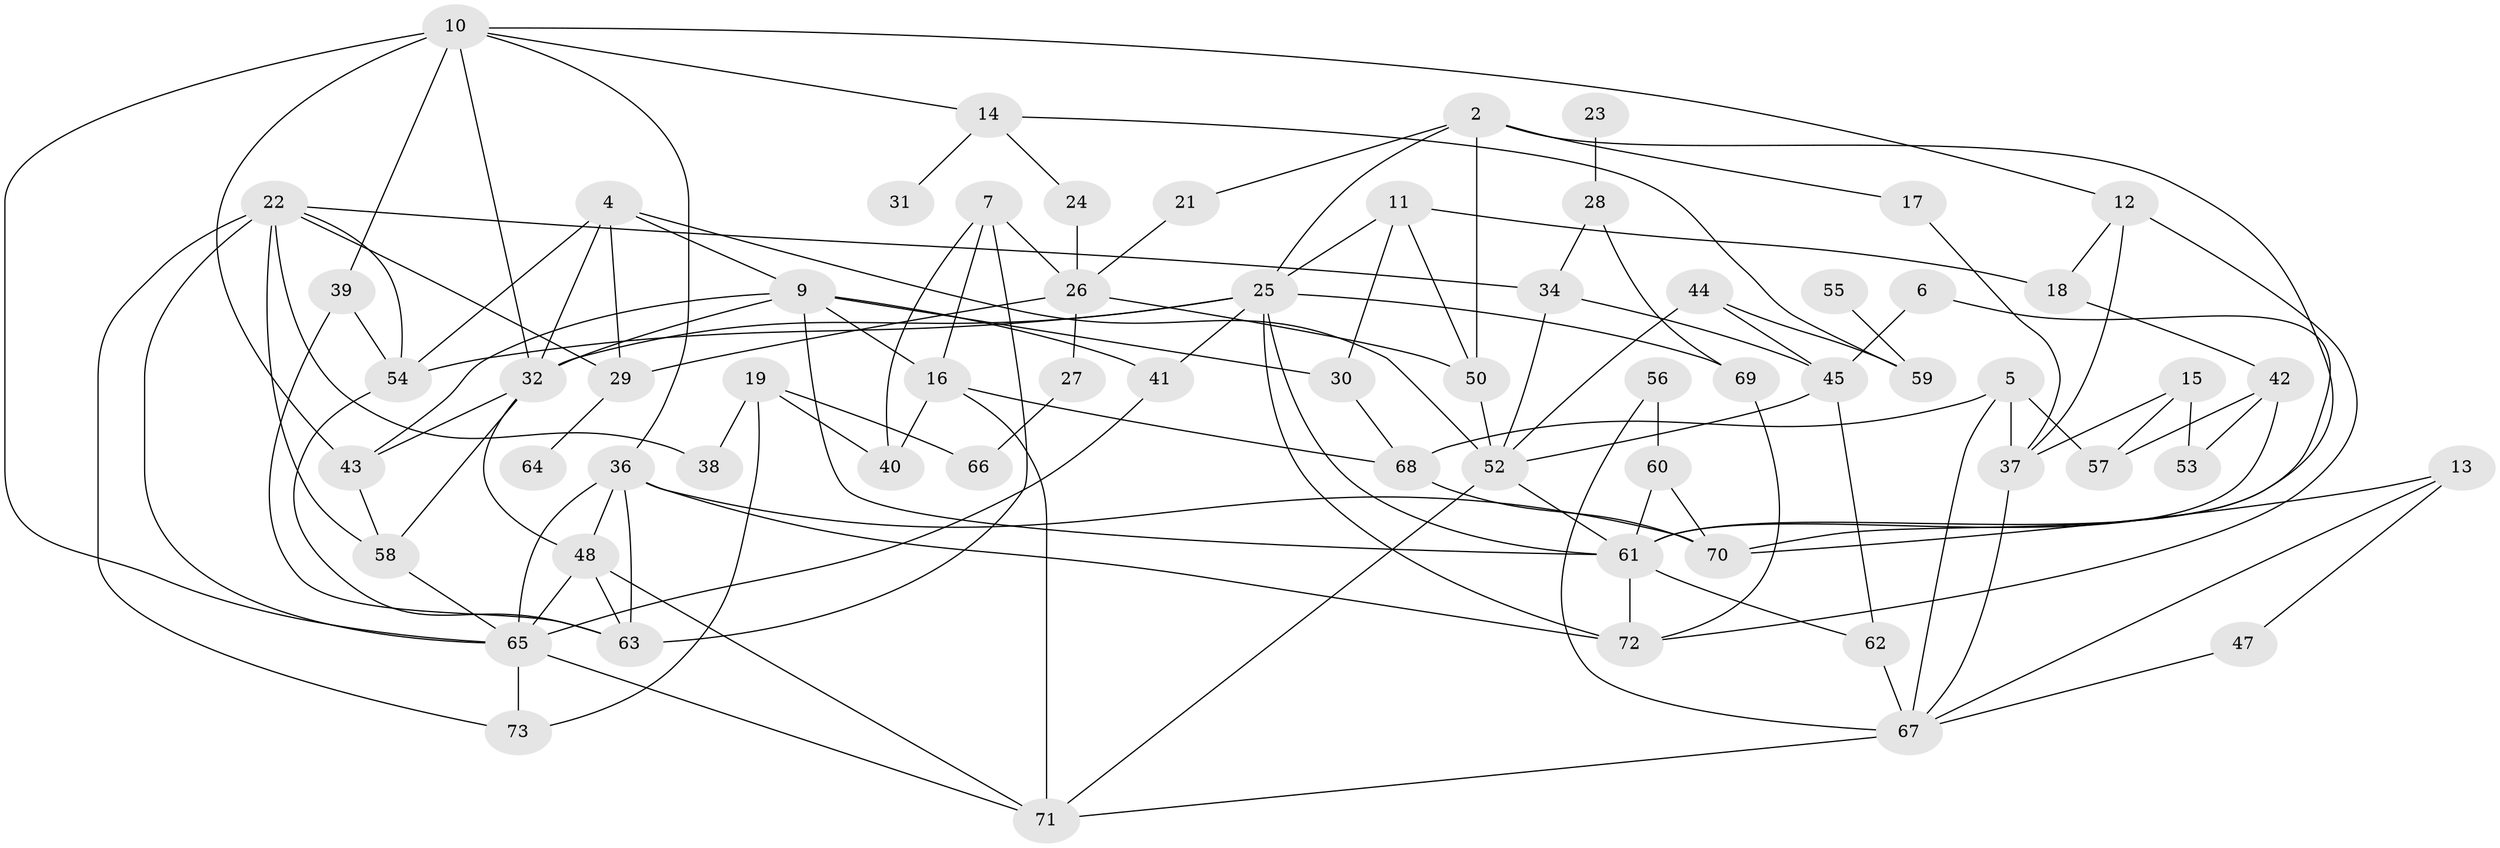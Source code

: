 // original degree distribution, {3: 0.2465753424657534, 4: 0.1506849315068493, 1: 0.1232876712328767, 0: 0.06164383561643835, 5: 0.1095890410958904, 7: 0.0136986301369863, 2: 0.2602739726027397, 6: 0.0273972602739726, 8: 0.00684931506849315}
// Generated by graph-tools (version 1.1) at 2025/00/03/09/25 03:00:51]
// undirected, 64 vertices, 127 edges
graph export_dot {
graph [start="1"]
  node [color=gray90,style=filled];
  2;
  4;
  5;
  6;
  7;
  9;
  10;
  11;
  12;
  13;
  14;
  15;
  16;
  17;
  18;
  19;
  21;
  22;
  23;
  24;
  25;
  26;
  27;
  28;
  29;
  30;
  31;
  32;
  34;
  36;
  37;
  38;
  39;
  40;
  41;
  42;
  43;
  44;
  45;
  47;
  48;
  50;
  52;
  53;
  54;
  55;
  56;
  57;
  58;
  59;
  60;
  61;
  62;
  63;
  64;
  65;
  66;
  67;
  68;
  69;
  70;
  71;
  72;
  73;
  2 -- 17 [weight=1.0];
  2 -- 21 [weight=1.0];
  2 -- 25 [weight=1.0];
  2 -- 50 [weight=1.0];
  2 -- 61 [weight=1.0];
  4 -- 9 [weight=1.0];
  4 -- 29 [weight=1.0];
  4 -- 32 [weight=1.0];
  4 -- 52 [weight=1.0];
  4 -- 54 [weight=2.0];
  5 -- 37 [weight=1.0];
  5 -- 57 [weight=1.0];
  5 -- 67 [weight=1.0];
  5 -- 68 [weight=1.0];
  6 -- 45 [weight=1.0];
  6 -- 70 [weight=1.0];
  7 -- 16 [weight=1.0];
  7 -- 26 [weight=1.0];
  7 -- 40 [weight=1.0];
  7 -- 63 [weight=1.0];
  9 -- 16 [weight=1.0];
  9 -- 30 [weight=1.0];
  9 -- 32 [weight=1.0];
  9 -- 41 [weight=1.0];
  9 -- 43 [weight=1.0];
  9 -- 61 [weight=2.0];
  10 -- 12 [weight=1.0];
  10 -- 14 [weight=1.0];
  10 -- 32 [weight=1.0];
  10 -- 36 [weight=1.0];
  10 -- 39 [weight=1.0];
  10 -- 43 [weight=1.0];
  10 -- 65 [weight=1.0];
  11 -- 18 [weight=1.0];
  11 -- 25 [weight=1.0];
  11 -- 30 [weight=1.0];
  11 -- 50 [weight=1.0];
  12 -- 18 [weight=1.0];
  12 -- 37 [weight=2.0];
  12 -- 72 [weight=1.0];
  13 -- 47 [weight=1.0];
  13 -- 67 [weight=1.0];
  13 -- 70 [weight=1.0];
  14 -- 24 [weight=1.0];
  14 -- 31 [weight=1.0];
  14 -- 59 [weight=1.0];
  15 -- 37 [weight=1.0];
  15 -- 53 [weight=1.0];
  15 -- 57 [weight=1.0];
  16 -- 40 [weight=1.0];
  16 -- 68 [weight=1.0];
  16 -- 71 [weight=1.0];
  17 -- 37 [weight=1.0];
  18 -- 42 [weight=1.0];
  19 -- 38 [weight=1.0];
  19 -- 40 [weight=1.0];
  19 -- 66 [weight=1.0];
  19 -- 73 [weight=1.0];
  21 -- 26 [weight=1.0];
  22 -- 29 [weight=1.0];
  22 -- 34 [weight=1.0];
  22 -- 38 [weight=1.0];
  22 -- 54 [weight=1.0];
  22 -- 58 [weight=1.0];
  22 -- 65 [weight=1.0];
  22 -- 73 [weight=1.0];
  23 -- 28 [weight=1.0];
  24 -- 26 [weight=1.0];
  25 -- 32 [weight=1.0];
  25 -- 41 [weight=1.0];
  25 -- 54 [weight=1.0];
  25 -- 61 [weight=1.0];
  25 -- 69 [weight=1.0];
  25 -- 72 [weight=1.0];
  26 -- 27 [weight=1.0];
  26 -- 29 [weight=1.0];
  26 -- 50 [weight=1.0];
  27 -- 66 [weight=1.0];
  28 -- 34 [weight=1.0];
  28 -- 69 [weight=1.0];
  29 -- 64 [weight=1.0];
  30 -- 68 [weight=1.0];
  32 -- 43 [weight=1.0];
  32 -- 48 [weight=1.0];
  32 -- 58 [weight=1.0];
  34 -- 45 [weight=1.0];
  34 -- 52 [weight=1.0];
  36 -- 48 [weight=1.0];
  36 -- 63 [weight=2.0];
  36 -- 65 [weight=2.0];
  36 -- 70 [weight=1.0];
  36 -- 72 [weight=1.0];
  37 -- 67 [weight=1.0];
  39 -- 54 [weight=1.0];
  39 -- 63 [weight=1.0];
  41 -- 65 [weight=1.0];
  42 -- 53 [weight=1.0];
  42 -- 57 [weight=1.0];
  42 -- 61 [weight=1.0];
  43 -- 58 [weight=1.0];
  44 -- 45 [weight=1.0];
  44 -- 52 [weight=1.0];
  44 -- 59 [weight=1.0];
  45 -- 52 [weight=1.0];
  45 -- 62 [weight=1.0];
  47 -- 67 [weight=1.0];
  48 -- 63 [weight=1.0];
  48 -- 65 [weight=1.0];
  48 -- 71 [weight=1.0];
  50 -- 52 [weight=1.0];
  52 -- 61 [weight=1.0];
  52 -- 71 [weight=1.0];
  54 -- 63 [weight=1.0];
  55 -- 59 [weight=1.0];
  56 -- 60 [weight=1.0];
  56 -- 67 [weight=1.0];
  58 -- 65 [weight=1.0];
  60 -- 61 [weight=1.0];
  60 -- 70 [weight=1.0];
  61 -- 62 [weight=1.0];
  61 -- 72 [weight=1.0];
  62 -- 67 [weight=1.0];
  65 -- 71 [weight=2.0];
  65 -- 73 [weight=1.0];
  67 -- 71 [weight=2.0];
  68 -- 70 [weight=2.0];
  69 -- 72 [weight=1.0];
}
